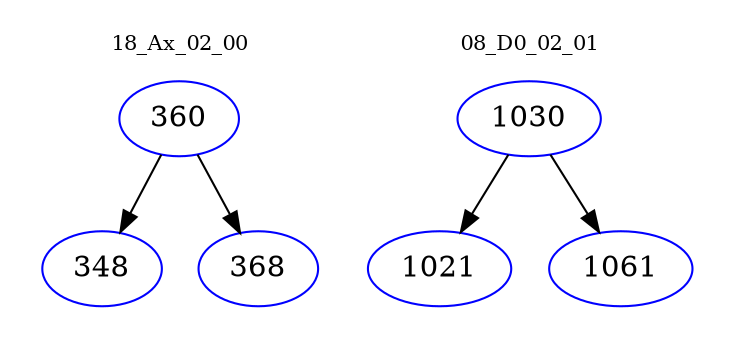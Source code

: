 digraph{
subgraph cluster_0 {
color = white
label = "18_Ax_02_00";
fontsize=10;
T0_360 [label="360", color="blue"]
T0_360 -> T0_348 [color="black"]
T0_348 [label="348", color="blue"]
T0_360 -> T0_368 [color="black"]
T0_368 [label="368", color="blue"]
}
subgraph cluster_1 {
color = white
label = "08_D0_02_01";
fontsize=10;
T1_1030 [label="1030", color="blue"]
T1_1030 -> T1_1021 [color="black"]
T1_1021 [label="1021", color="blue"]
T1_1030 -> T1_1061 [color="black"]
T1_1061 [label="1061", color="blue"]
}
}
